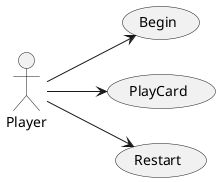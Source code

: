 @startuml actores
left to right direction
actor Player
usecase Begin
usecase PlayCard
usecase Restart

Player --> Begin
Player --> PlayCard
Player --> Restart
@enduml
